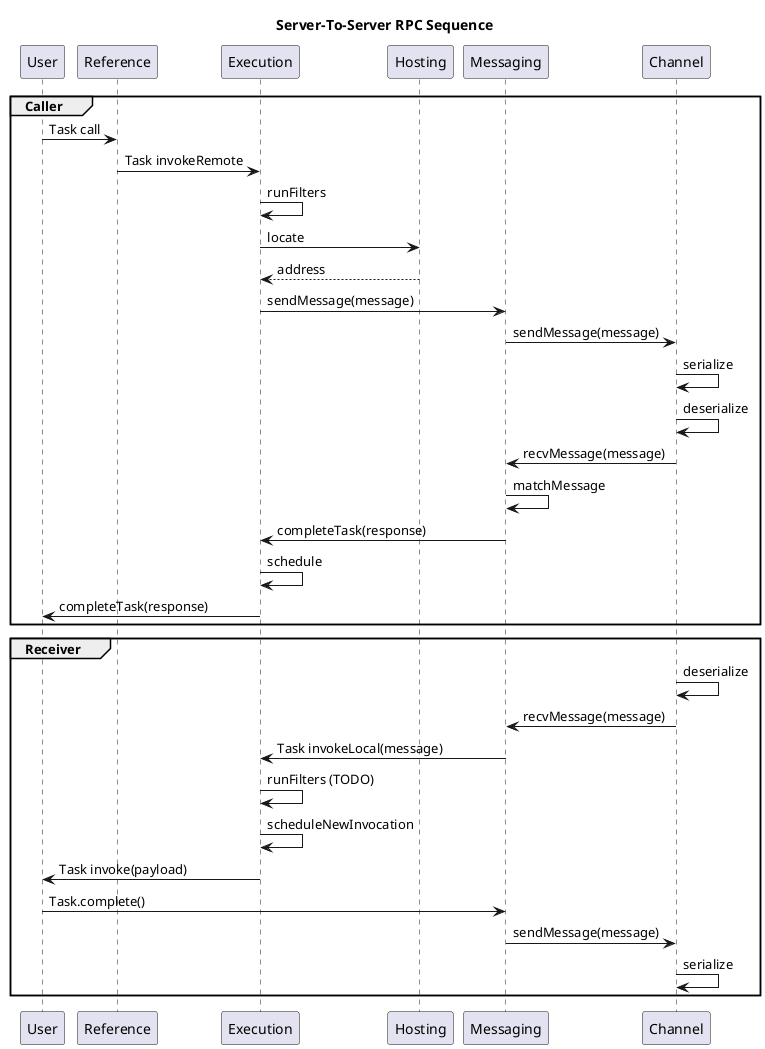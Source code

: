 @startuml
title Server-To-Server RPC Sequence


group Caller
User->Reference: Task call
Reference->Execution: Task invokeRemote
Execution->Execution: runFilters
Execution->Hosting: locate
Hosting-->Execution: address
Execution->Messaging: sendMessage(message)
Messaging->Channel: sendMessage(message)
Channel->Channel: serialize
Channel->Channel: deserialize
Channel->Messaging: recvMessage(message)
Messaging->Messaging: matchMessage
Messaging->Execution: completeTask(response)
Execution->Execution: schedule
Execution->User: completeTask(response)

end


group Receiver
Channel->Channel: deserialize
Channel->Messaging: recvMessage(message)
'If not local: either forward or reply error
Messaging->Execution: Task invokeLocal(message)
Execution->Execution: runFilters (TODO)
Execution->Execution: scheduleNewInvocation
Execution->User : Task invoke(payload)
User->Messaging: Task.complete()
Messaging->Channel: sendMessage(message)
Channel->Channel: serialize
end


@enduml